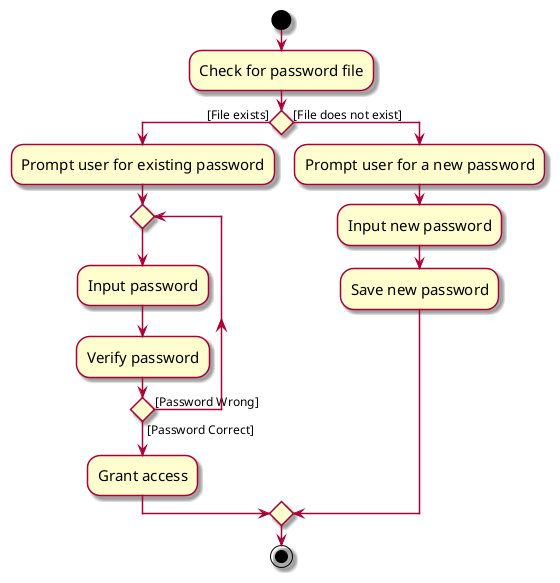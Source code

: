 @startuml
|User|
skin rose
skinparam ActivityFontSize 15
skinparam ArrowFontSize 12
start
:Check for password file;

if () then ([File exists])
    :Prompt user for existing password;
    repeat
        :Input password;
        :Verify password;
    repeat while () is ([Password Wrong]) not ([Password Correct])
    :Grant access;
else ([File does not exist])
    :Prompt user for a new password;
    :Input new password;
    :Save new password;
endif

stop
@enduml
